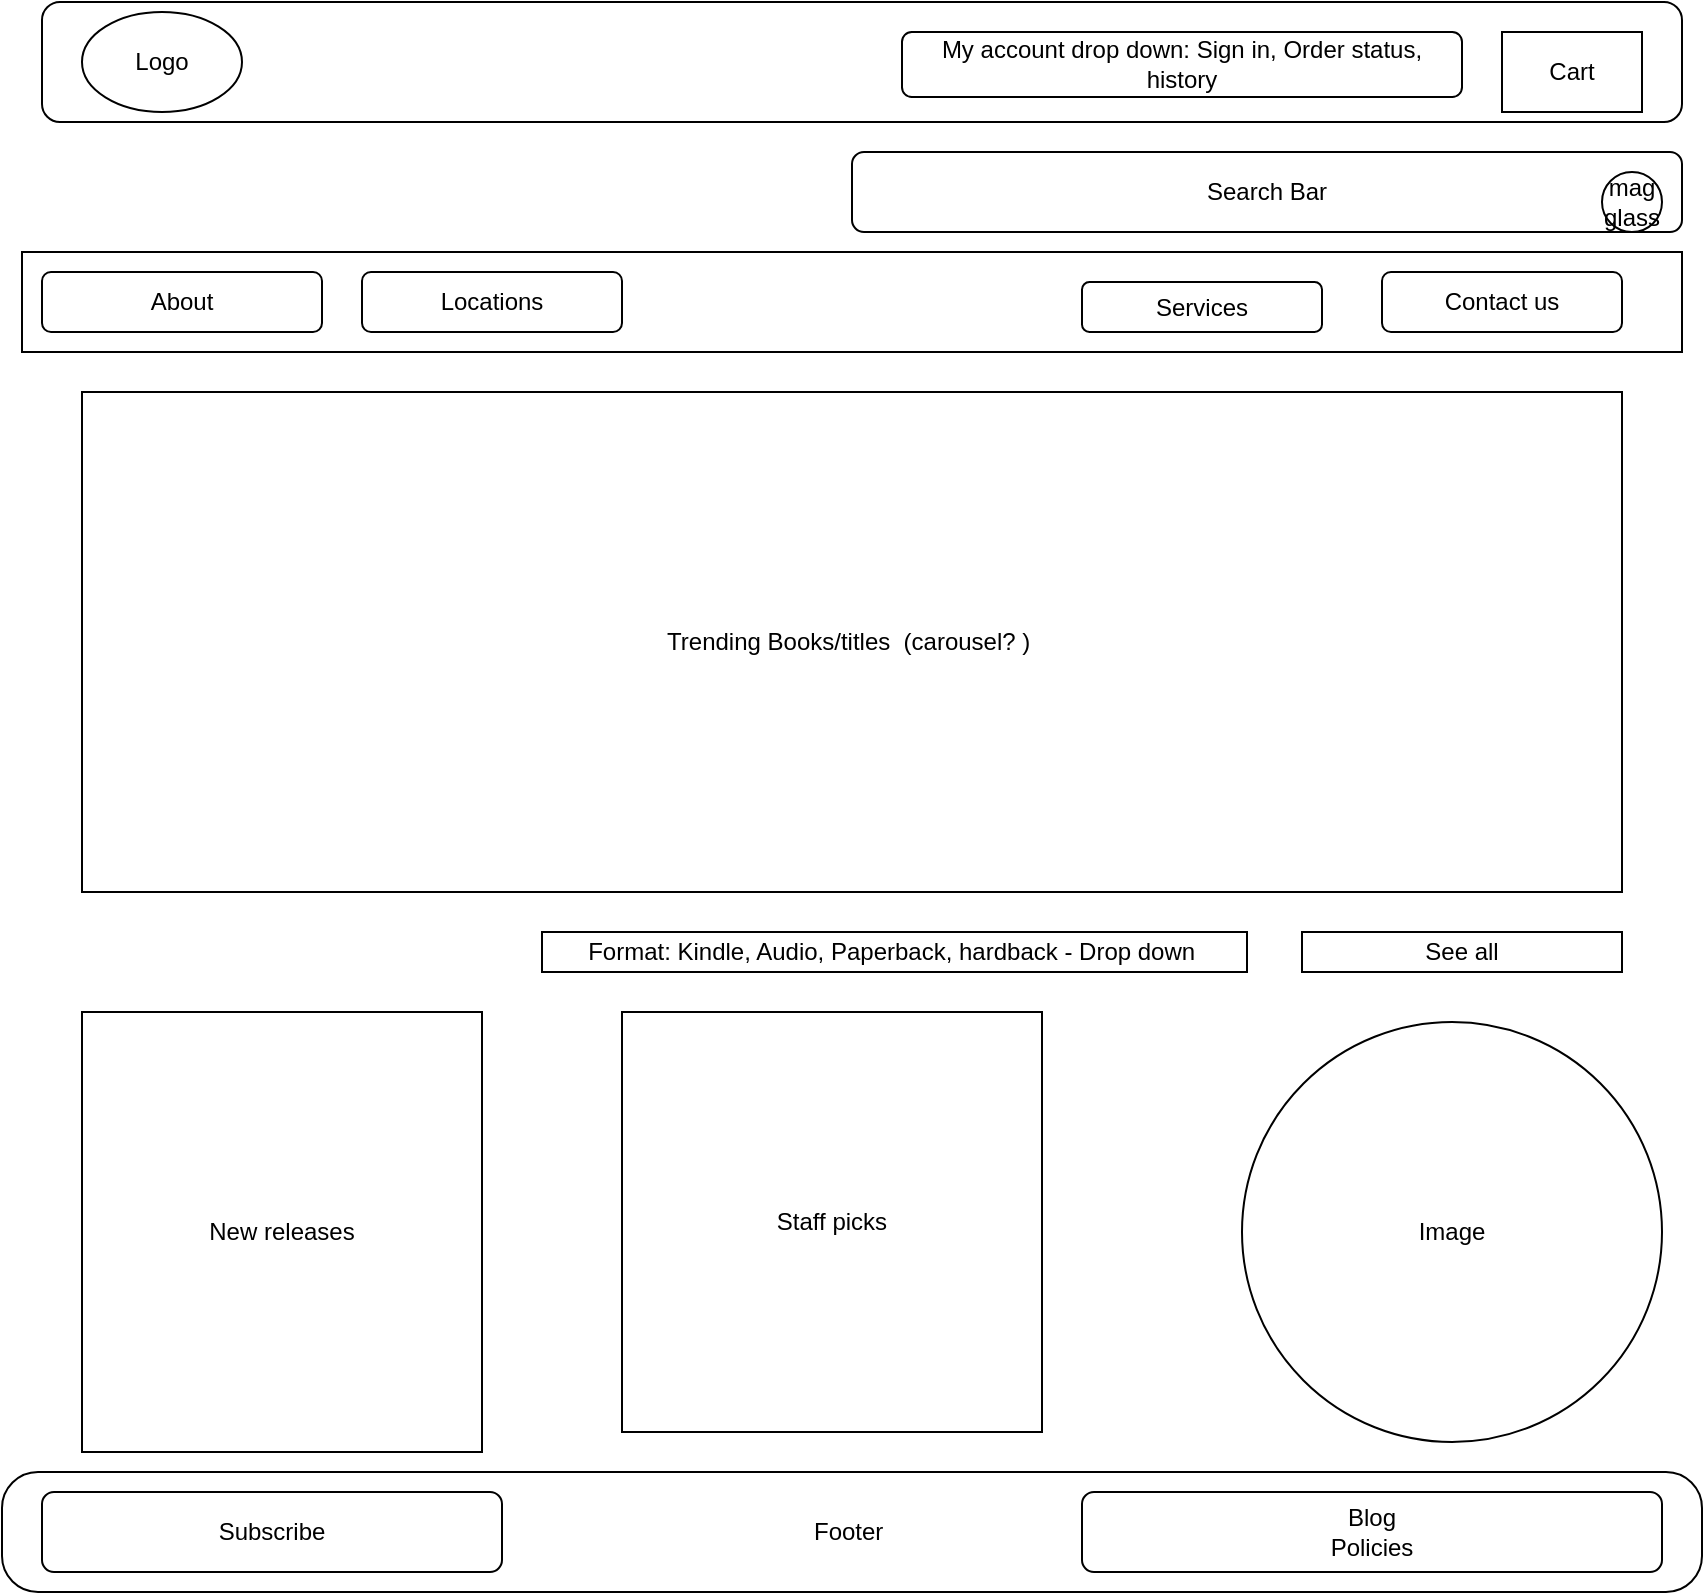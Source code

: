 <mxfile version="24.4.4" type="device" pages="4">
  <diagram name="Homepage" id="xCwKjBcnUPyVJ6P_KQug">
    <mxGraphModel dx="1434" dy="746" grid="1" gridSize="10" guides="1" tooltips="1" connect="1" arrows="1" fold="1" page="1" pageScale="1" pageWidth="850" pageHeight="1100" math="0" shadow="0">
      <root>
        <mxCell id="0" />
        <mxCell id="1" parent="0" />
        <mxCell id="lO1NSfMCFW8HK00c0rz9-7" style="edgeStyle=orthogonalEdgeStyle;rounded=0;orthogonalLoop=1;jettySize=auto;html=1;exitX=0;exitY=0.5;exitDx=0;exitDy=0;entryX=0;entryY=0.5;entryDx=0;entryDy=0;" edge="1" parent="1" source="lO1NSfMCFW8HK00c0rz9-3" target="lO1NSfMCFW8HK00c0rz9-5">
          <mxGeometry relative="1" as="geometry" />
        </mxCell>
        <mxCell id="lO1NSfMCFW8HK00c0rz9-3" value="" style="rounded=1;whiteSpace=wrap;html=1;" vertex="1" parent="1">
          <mxGeometry x="20" y="5" width="820" height="60" as="geometry" />
        </mxCell>
        <UserObject label="Search Bar" link="data:page/id,aeuQU08VV6PZvCp2ejwh" linkTarget="_blank" id="lO1NSfMCFW8HK00c0rz9-4">
          <mxCell style="rounded=1;whiteSpace=wrap;html=1;" vertex="1" parent="1">
            <mxGeometry x="425" y="80" width="415" height="40" as="geometry" />
          </mxCell>
        </UserObject>
        <mxCell id="lO1NSfMCFW8HK00c0rz9-5" value="Logo" style="ellipse;whiteSpace=wrap;html=1;" vertex="1" parent="1">
          <mxGeometry x="40" y="10" width="80" height="50" as="geometry" />
        </mxCell>
        <mxCell id="lO1NSfMCFW8HK00c0rz9-8" value="" style="rounded=0;whiteSpace=wrap;html=1;" vertex="1" parent="1">
          <mxGeometry x="10" y="130" width="830" height="50" as="geometry" />
        </mxCell>
        <mxCell id="lO1NSfMCFW8HK00c0rz9-10" value="About" style="rounded=1;whiteSpace=wrap;html=1;" vertex="1" parent="1">
          <mxGeometry x="20" y="140" width="140" height="30" as="geometry" />
        </mxCell>
        <mxCell id="lO1NSfMCFW8HK00c0rz9-11" value="Contact us" style="rounded=1;whiteSpace=wrap;html=1;" vertex="1" parent="1">
          <mxGeometry x="690" y="140" width="120" height="30" as="geometry" />
        </mxCell>
        <mxCell id="lO1NSfMCFW8HK00c0rz9-12" value="Locations" style="rounded=1;whiteSpace=wrap;html=1;" vertex="1" parent="1">
          <mxGeometry x="180" y="140" width="130" height="30" as="geometry" />
        </mxCell>
        <mxCell id="PFk_NLdB08pH0aeFa-jP-1" value="Services" style="rounded=1;whiteSpace=wrap;html=1;" vertex="1" parent="1">
          <mxGeometry x="540" y="145" width="120" height="25" as="geometry" />
        </mxCell>
        <mxCell id="PFk_NLdB08pH0aeFa-jP-2" value="Footer&amp;nbsp;" style="rounded=1;whiteSpace=wrap;html=1;arcSize=30;" vertex="1" parent="1">
          <mxGeometry y="740" width="850" height="60" as="geometry" />
        </mxCell>
        <mxCell id="PFk_NLdB08pH0aeFa-jP-3" value="Blog&lt;div&gt;Policies&lt;/div&gt;" style="rounded=1;whiteSpace=wrap;html=1;" vertex="1" parent="1">
          <mxGeometry x="540" y="750" width="290" height="40" as="geometry" />
        </mxCell>
        <mxCell id="PFk_NLdB08pH0aeFa-jP-4" value="Subscribe" style="rounded=1;whiteSpace=wrap;html=1;" vertex="1" parent="1">
          <mxGeometry x="20" y="750" width="230" height="40" as="geometry" />
        </mxCell>
        <mxCell id="PFk_NLdB08pH0aeFa-jP-32" value="Trending Books/titles&amp;nbsp; (carousel? )&amp;nbsp;" style="rounded=0;whiteSpace=wrap;html=1;" vertex="1" parent="1">
          <mxGeometry x="40" y="200" width="770" height="250" as="geometry" />
        </mxCell>
        <mxCell id="PFk_NLdB08pH0aeFa-jP-33" value="See all" style="rounded=0;whiteSpace=wrap;html=1;" vertex="1" parent="1">
          <mxGeometry x="650" y="470" width="160" height="20" as="geometry" />
        </mxCell>
        <UserObject label="Cart" link="data:page/id,WvFGrn9ZrxpwPiQPHvPS" id="PFk_NLdB08pH0aeFa-jP-34">
          <mxCell style="rounded=0;whiteSpace=wrap;html=1;" vertex="1" parent="1">
            <mxGeometry x="750" y="20" width="70" height="40" as="geometry" />
          </mxCell>
        </UserObject>
        <mxCell id="PFk_NLdB08pH0aeFa-jP-35" value="mag glass" style="ellipse;whiteSpace=wrap;html=1;aspect=fixed;" vertex="1" parent="1">
          <mxGeometry x="800" y="90" width="30" height="30" as="geometry" />
        </mxCell>
        <UserObject label="My account drop down: Sign in, Order status, history" link="data:page/id,aeuQU08VV6PZvCp2ejwh" id="PFk_NLdB08pH0aeFa-jP-36">
          <mxCell style="rounded=1;whiteSpace=wrap;html=1;" vertex="1" parent="1">
            <mxGeometry x="450" y="20" width="280" height="32.5" as="geometry" />
          </mxCell>
        </UserObject>
        <mxCell id="RLfQcRVH2q_QWMVIdhE9-1" value="New releases" style="rounded=0;whiteSpace=wrap;html=1;" vertex="1" parent="1">
          <mxGeometry x="40" y="510" width="200" height="220" as="geometry" />
        </mxCell>
        <mxCell id="RLfQcRVH2q_QWMVIdhE9-3" value="Format: Kindle, Audio, Paperback, hardback - Drop down&amp;nbsp;" style="rounded=0;whiteSpace=wrap;html=1;" vertex="1" parent="1">
          <mxGeometry x="270" y="470" width="352.5" height="20" as="geometry" />
        </mxCell>
        <mxCell id="RLfQcRVH2q_QWMVIdhE9-5" value="Staff picks" style="whiteSpace=wrap;html=1;aspect=fixed;" vertex="1" parent="1">
          <mxGeometry x="310" y="510" width="210" height="210" as="geometry" />
        </mxCell>
        <mxCell id="RLfQcRVH2q_QWMVIdhE9-6" value="Image" style="ellipse;whiteSpace=wrap;html=1;aspect=fixed;" vertex="1" parent="1">
          <mxGeometry x="620" y="515" width="210" height="210" as="geometry" />
        </mxCell>
        <mxCell id="eHpgRflBz9KoWuX9UI4--1" style="edgeStyle=orthogonalEdgeStyle;rounded=0;orthogonalLoop=1;jettySize=auto;html=1;exitX=0.5;exitY=1;exitDx=0;exitDy=0;" edge="1" parent="1" source="lO1NSfMCFW8HK00c0rz9-4" target="lO1NSfMCFW8HK00c0rz9-4">
          <mxGeometry relative="1" as="geometry" />
        </mxCell>
      </root>
    </mxGraphModel>
  </diagram>
  <diagram id="aeuQU08VV6PZvCp2ejwh" name="My Account">
    <mxGraphModel dx="1434" dy="746" grid="1" gridSize="10" guides="1" tooltips="1" connect="1" arrows="1" fold="1" page="1" pageScale="1" pageWidth="850" pageHeight="1100" math="0" shadow="0">
      <root>
        <mxCell id="0" />
        <mxCell id="1" parent="0" />
        <mxCell id="PDRdZ-hIFe-8840Pk6ev-1" value="" style="rounded=1;whiteSpace=wrap;html=1;" vertex="1" parent="1">
          <mxGeometry x="15" y="30" width="820" height="60" as="geometry" />
        </mxCell>
        <UserObject label="Search Bar" link="data:page/id,ZSKCOTErwwivunL0AGaQ" linkTarget="_blank" id="mUD2EvFxWjuHOXnouwmw-1">
          <mxCell style="rounded=1;whiteSpace=wrap;html=1;" vertex="1" parent="1">
            <mxGeometry x="400" y="110" width="415" height="40" as="geometry" />
          </mxCell>
        </UserObject>
        <mxCell id="Z-FFPNPW9nC5NxrMtqqn-1" value="mag glass" style="ellipse;whiteSpace=wrap;html=1;aspect=fixed;" vertex="1" parent="1">
          <mxGeometry x="770" y="115" width="30" height="30" as="geometry" />
        </mxCell>
        <UserObject label="Sign out" link="data:page/id,aeuQU08VV6PZvCp2ejwh" id="hHhruvmv3pn2Ld9s73sU-1">
          <mxCell style="rounded=1;whiteSpace=wrap;html=1;" vertex="1" parent="1">
            <mxGeometry x="560" y="43.75" width="152.5" height="32.5" as="geometry" />
          </mxCell>
        </UserObject>
        <mxCell id="SWvsPqn9PMosv_E1qSR2-1" value="Cart" style="rounded=0;whiteSpace=wrap;html=1;" vertex="1" parent="1">
          <mxGeometry x="740" y="40" width="70" height="40" as="geometry" />
        </mxCell>
        <mxCell id="zvLWqzn-kMLzgdJ3DMAk-1" value="Logo" style="ellipse;whiteSpace=wrap;html=1;" vertex="1" parent="1">
          <mxGeometry x="30" y="35" width="80" height="50" as="geometry" />
        </mxCell>
        <mxCell id="5p8UXYKVjHRqlPQl5reO-1" value="" style="rounded=1;whiteSpace=wrap;html=1;" vertex="1" parent="1">
          <mxGeometry x="30" y="160" width="310" height="430" as="geometry" />
        </mxCell>
        <mxCell id="5p8UXYKVjHRqlPQl5reO-2" value="Email address" style="rounded=0;whiteSpace=wrap;html=1;" vertex="1" parent="1">
          <mxGeometry x="45" y="400" width="280" height="40" as="geometry" />
        </mxCell>
        <mxCell id="5p8UXYKVjHRqlPQl5reO-3" value="Password" style="rounded=0;whiteSpace=wrap;html=1;" vertex="1" parent="1">
          <mxGeometry x="45" y="460" width="280" height="40" as="geometry" />
        </mxCell>
        <mxCell id="5p8UXYKVjHRqlPQl5reO-4" value="" style="rounded=1;whiteSpace=wrap;html=1;" vertex="1" parent="1">
          <mxGeometry x="500" y="160" width="310" height="430" as="geometry" />
        </mxCell>
        <mxCell id="5p8UXYKVjHRqlPQl5reO-6" value="Email address" style="rounded=0;whiteSpace=wrap;html=1;" vertex="1" parent="1">
          <mxGeometry x="45" y="400" width="280" height="40" as="geometry" />
        </mxCell>
        <mxCell id="5p8UXYKVjHRqlPQl5reO-7" value="Email address" style="rounded=0;whiteSpace=wrap;html=1;" vertex="1" parent="1">
          <mxGeometry x="515" y="370" width="280" height="40" as="geometry" />
        </mxCell>
        <mxCell id="5p8UXYKVjHRqlPQl5reO-8" value="Last name" style="rounded=0;whiteSpace=wrap;html=1;" vertex="1" parent="1">
          <mxGeometry x="515" y="310" width="280" height="40" as="geometry" />
        </mxCell>
        <mxCell id="5p8UXYKVjHRqlPQl5reO-9" value="First name" style="rounded=0;whiteSpace=wrap;html=1;" vertex="1" parent="1">
          <mxGeometry x="515" y="250" width="280" height="40" as="geometry" />
        </mxCell>
        <mxCell id="5p8UXYKVjHRqlPQl5reO-10" value="New Customer" style="text;html=1;align=center;verticalAlign=middle;whiteSpace=wrap;rounded=0;" vertex="1" parent="1">
          <mxGeometry x="610" y="180" width="100" height="40" as="geometry" />
        </mxCell>
        <mxCell id="5p8UXYKVjHRqlPQl5reO-11" value="Returning customer&amp;nbsp;" style="text;html=1;align=center;verticalAlign=middle;whiteSpace=wrap;rounded=0;" vertex="1" parent="1">
          <mxGeometry x="110" y="180" width="140" height="40" as="geometry" />
        </mxCell>
        <mxCell id="5p8UXYKVjHRqlPQl5reO-12" value="Re-enter password" style="rounded=0;whiteSpace=wrap;html=1;" vertex="1" parent="1">
          <mxGeometry x="520" y="490" width="280" height="40" as="geometry" />
        </mxCell>
        <mxCell id="5p8UXYKVjHRqlPQl5reO-13" value="Password&lt;span style=&quot;white-space: pre;&quot;&gt;&#x9;&lt;/span&gt;" style="rounded=0;whiteSpace=wrap;html=1;" vertex="1" parent="1">
          <mxGeometry x="515" y="430" width="280" height="40" as="geometry" />
        </mxCell>
        <mxCell id="b0RK3c_hB3m3Pr5C63Tl-1" value="Footer&amp;nbsp;" style="rounded=1;whiteSpace=wrap;html=1;arcSize=30;" vertex="1" parent="1">
          <mxGeometry y="790" width="850" height="60" as="geometry" />
        </mxCell>
        <mxCell id="evlTz1UbjCO4pFxhQ8Yb-1" value="Blog&lt;div&gt;Policies&lt;/div&gt;" style="rounded=1;whiteSpace=wrap;html=1;" vertex="1" parent="1">
          <mxGeometry x="545" y="800" width="290" height="40" as="geometry" />
        </mxCell>
        <mxCell id="rRr71xfKs5VKYTPdwiuj-1" value="Subscribe" style="rounded=1;whiteSpace=wrap;html=1;" vertex="1" parent="1">
          <mxGeometry x="20" y="800" width="230" height="40" as="geometry" />
        </mxCell>
      </root>
    </mxGraphModel>
  </diagram>
  <diagram id="WvFGrn9ZrxpwPiQPHvPS" name="Cart screen ">
    <mxGraphModel dx="1434" dy="746" grid="1" gridSize="10" guides="1" tooltips="1" connect="1" arrows="1" fold="1" page="1" pageScale="1" pageWidth="850" pageHeight="1100" math="0" shadow="0">
      <root>
        <mxCell id="0" />
        <mxCell id="1" parent="0" />
        <mxCell id="KNDz_uR_dZXjl2GSpuZ3-1" value="" style="rounded=1;whiteSpace=wrap;html=1;" vertex="1" parent="1">
          <mxGeometry x="20" y="35" width="820" height="60" as="geometry" />
        </mxCell>
        <mxCell id="uQ1lzvkBWlXQG6EZMzuf-1" value="Logo" style="ellipse;whiteSpace=wrap;html=1;" vertex="1" parent="1">
          <mxGeometry x="30" y="40" width="80" height="50" as="geometry" />
        </mxCell>
        <UserObject label="Sign out" link="data:page/id,2nVsmIllx7kJSde0MI90" id="8Z05r_ncloydiJw3cAlM-1">
          <mxCell style="rounded=1;whiteSpace=wrap;html=1;" vertex="1" parent="1">
            <mxGeometry x="590" y="53.75" width="152.5" height="32.5" as="geometry" />
          </mxCell>
        </UserObject>
        <UserObject label="Cart" link="data:page/id,WvFGrn9ZrxpwPiQPHvPS" id="K34ozHeYv-eqJoAVAi49-1">
          <mxCell style="rounded=0;whiteSpace=wrap;html=1;" vertex="1" parent="1">
            <mxGeometry x="760" y="45" width="70" height="40" as="geometry" />
          </mxCell>
        </UserObject>
        <UserObject label="Search Bar" link="data:page/id,aeuQU08VV6PZvCp2ejwh" linkTarget="_blank" id="50aQ8Hg_IcS-WbF3hJHa-1">
          <mxCell style="rounded=1;whiteSpace=wrap;html=1;" vertex="1" parent="1">
            <mxGeometry x="420" y="120" width="415" height="40" as="geometry" />
          </mxCell>
        </UserObject>
        <mxCell id="aIoGPaJMWJFOOM9MnUEW-1" value="mag glass" style="ellipse;whiteSpace=wrap;html=1;aspect=fixed;" vertex="1" parent="1">
          <mxGeometry x="790" y="125" width="30" height="30" as="geometry" />
        </mxCell>
        <mxCell id="aIoGPaJMWJFOOM9MnUEW-2" value="(Flow) Home &amp;gt; Shopping Cart&amp;nbsp;&amp;nbsp;" style="text;html=1;align=center;verticalAlign=middle;whiteSpace=wrap;rounded=0;" vertex="1" parent="1">
          <mxGeometry x="40" y="120" width="240" height="40" as="geometry" />
        </mxCell>
        <mxCell id="aIoGPaJMWJFOOM9MnUEW-3" value="Image of book" style="whiteSpace=wrap;html=1;aspect=fixed;" vertex="1" parent="1">
          <mxGeometry x="50" y="210" width="310" height="310" as="geometry" />
        </mxCell>
        <mxCell id="12S38pZ9y6Ua4kRqr1dc-2" value="Order Summary" style="swimlane;whiteSpace=wrap;html=1;startSize=23;" vertex="1" parent="1">
          <mxGeometry x="620" y="190" width="200" height="430" as="geometry" />
        </mxCell>
        <mxCell id="12S38pZ9y6Ua4kRqr1dc-3" value="Subtotal - QTY of items" style="text;html=1;align=center;verticalAlign=middle;whiteSpace=wrap;rounded=0;" vertex="1" parent="12S38pZ9y6Ua4kRqr1dc-2">
          <mxGeometry x="12.5" y="50" width="77.5" height="50" as="geometry" />
        </mxCell>
        <mxCell id="12S38pZ9y6Ua4kRqr1dc-4" value="$xxx.xx" style="text;html=1;align=center;verticalAlign=middle;whiteSpace=wrap;rounded=0;" vertex="1" parent="12S38pZ9y6Ua4kRqr1dc-2">
          <mxGeometry x="120" y="60" width="70" height="30" as="geometry" />
        </mxCell>
        <mxCell id="12S38pZ9y6Ua4kRqr1dc-5" value="In store pickup" style="rounded=0;whiteSpace=wrap;html=1;" vertex="1" parent="12S38pZ9y6Ua4kRqr1dc-2">
          <mxGeometry x="12.5" y="120" width="170" height="30" as="geometry" />
        </mxCell>
        <mxCell id="12S38pZ9y6Ua4kRqr1dc-6" value="Shipping" style="rounded=0;whiteSpace=wrap;html=1;" vertex="1" parent="12S38pZ9y6Ua4kRqr1dc-2">
          <mxGeometry x="10" y="170" width="170" height="30" as="geometry" />
        </mxCell>
        <mxCell id="12S38pZ9y6Ua4kRqr1dc-7" value="Proceed to checkout" style="rounded=1;whiteSpace=wrap;html=1;" vertex="1" parent="12S38pZ9y6Ua4kRqr1dc-2">
          <mxGeometry y="230" width="200" height="60" as="geometry" />
        </mxCell>
        <mxCell id="aIoGPaJMWJFOOM9MnUEW-4" value="Title:&lt;div&gt;Description:&lt;/div&gt;&lt;div&gt;SKU/ ISBM/ etc&lt;/div&gt;&lt;div&gt;Quantity&amp;nbsp;&lt;/div&gt;&lt;div&gt;&lt;br&gt;&lt;/div&gt;" style="rounded=0;whiteSpace=wrap;html=1;" vertex="1" parent="1">
          <mxGeometry x="420" y="200" width="90" height="320" as="geometry" />
        </mxCell>
        <mxCell id="C8tZ67biqg_A2BwpS7bR-1" value="Footer&amp;nbsp;" style="rounded=1;whiteSpace=wrap;html=1;arcSize=30;" vertex="1" parent="1">
          <mxGeometry y="680" width="850" height="60" as="geometry" />
        </mxCell>
        <mxCell id="Oqqfii6kmunUM2O6Eu2d-1" value="Blog&lt;div&gt;Policies&lt;/div&gt;" style="rounded=1;whiteSpace=wrap;html=1;" vertex="1" parent="1">
          <mxGeometry x="545" y="690" width="290" height="40" as="geometry" />
        </mxCell>
        <mxCell id="KvwuTV5dEwiw5cEk0Dqr-1" value="Subscribe" style="rounded=1;whiteSpace=wrap;html=1;" vertex="1" parent="1">
          <mxGeometry x="25" y="690" width="230" height="40" as="geometry" />
        </mxCell>
      </root>
    </mxGraphModel>
  </diagram>
  <diagram id="ZSKCOTErwwivunL0AGaQ" name="Search bar ">
    <mxGraphModel dx="1434" dy="746" grid="1" gridSize="10" guides="1" tooltips="1" connect="1" arrows="1" fold="1" page="1" pageScale="1" pageWidth="850" pageHeight="1100" math="0" shadow="0">
      <root>
        <mxCell id="0" />
        <mxCell id="1" parent="0" />
        <mxCell id="riaayVDp_Q6uAgqzVpiy-1" value="" style="rounded=1;whiteSpace=wrap;html=1;" vertex="1" parent="1">
          <mxGeometry x="40" y="240" width="200" height="410" as="geometry" />
        </mxCell>
        <mxCell id="6vpH0EqsNYZ_kKbTKuyC-1" value="" style="rounded=1;whiteSpace=wrap;html=1;" vertex="1" parent="1">
          <mxGeometry x="20" y="35" width="820" height="60" as="geometry" />
        </mxCell>
        <mxCell id="GWFX9Nx64MZDi6y3FTkF-1" value="Logo" style="ellipse;whiteSpace=wrap;html=1;" vertex="1" parent="1">
          <mxGeometry x="30" y="40" width="80" height="50" as="geometry" />
        </mxCell>
        <UserObject label="Sign out" id="dEoSC77UeZpEBxc4B_f8-1">
          <mxCell style="rounded=1;whiteSpace=wrap;html=1;" vertex="1" parent="1">
            <mxGeometry x="550" y="48.75" width="152.5" height="32.5" as="geometry" />
          </mxCell>
        </UserObject>
        <UserObject label="Cart" link="data:page/id,WvFGrn9ZrxpwPiQPHvPS" id="e82hv7aqn8FrLP3jcT-l-1">
          <mxCell style="rounded=0;whiteSpace=wrap;html=1;" vertex="1" parent="1">
            <mxGeometry x="740" y="45" width="70" height="40" as="geometry" />
          </mxCell>
        </UserObject>
        <UserObject label="Search Bar" link="data:page/id,aeuQU08VV6PZvCp2ejwh" linkTarget="_blank" id="c4Eaf9cr6Do7UNz2iqqV-1">
          <mxCell style="rounded=1;whiteSpace=wrap;html=1;" vertex="1" parent="1">
            <mxGeometry x="418.75" y="110" width="415" height="40" as="geometry" />
          </mxCell>
        </UserObject>
        <mxCell id="K-TLDnotNlMH0PGkDuw8-1" value="mag glass" style="ellipse;whiteSpace=wrap;html=1;aspect=fixed;" vertex="1" parent="1">
          <mxGeometry x="790" y="115" width="30" height="30" as="geometry" />
        </mxCell>
        <mxCell id="K-TLDnotNlMH0PGkDuw8-2" value="Showing 9 products per page" style="rounded=0;whiteSpace=wrap;html=1;" vertex="1" parent="1">
          <mxGeometry x="380" y="180" width="180" height="30" as="geometry" />
        </mxCell>
        <mxCell id="K-TLDnotNlMH0PGkDuw8-4" value="Sort by drop down&amp;nbsp;&lt;div&gt;- Relevance&lt;/div&gt;&lt;div&gt;-Sort by name, A to Z&lt;/div&gt;&lt;div&gt;-Sort by name, Z to A&lt;/div&gt;" style="rounded=0;whiteSpace=wrap;html=1;" vertex="1" parent="1">
          <mxGeometry x="600" y="160" width="180" height="70" as="geometry" />
        </mxCell>
        <mxCell id="K-TLDnotNlMH0PGkDuw8-6" value="" style="rounded=0;whiteSpace=wrap;html=1;" vertex="1" parent="1">
          <mxGeometry x="383.75" y="240" width="450" height="50" as="geometry" />
        </mxCell>
        <mxCell id="K-TLDnotNlMH0PGkDuw8-7" value="&lt;font style=&quot;font-size: 18px;&quot;&gt;&amp;gt;&lt;/font&gt;" style="rounded=0;whiteSpace=wrap;html=1;" vertex="1" parent="1">
          <mxGeometry x="785" y="250" width="40" height="30" as="geometry" />
        </mxCell>
        <mxCell id="K-TLDnotNlMH0PGkDuw8-9" value="1" style="rounded=0;whiteSpace=wrap;html=1;" vertex="1" parent="1">
          <mxGeometry x="398.75" y="255" width="20" height="20" as="geometry" />
        </mxCell>
        <mxCell id="K-TLDnotNlMH0PGkDuw8-12" value="5" style="rounded=0;whiteSpace=wrap;html=1;" vertex="1" parent="1">
          <mxGeometry x="550" y="255" width="20" height="20" as="geometry" />
        </mxCell>
        <mxCell id="K-TLDnotNlMH0PGkDuw8-13" value="6" style="rounded=0;whiteSpace=wrap;html=1;" vertex="1" parent="1">
          <mxGeometry x="590" y="255" width="20" height="20" as="geometry" />
        </mxCell>
        <mxCell id="K-TLDnotNlMH0PGkDuw8-14" value="7" style="rounded=0;whiteSpace=wrap;html=1;" vertex="1" parent="1">
          <mxGeometry x="630" y="255" width="20" height="20" as="geometry" />
        </mxCell>
        <mxCell id="K-TLDnotNlMH0PGkDuw8-15" value="10" style="rounded=0;whiteSpace=wrap;html=1;" vertex="1" parent="1">
          <mxGeometry x="750" y="255" width="20" height="20" as="geometry" />
        </mxCell>
        <mxCell id="K-TLDnotNlMH0PGkDuw8-16" value="9" style="rounded=0;whiteSpace=wrap;html=1;" vertex="1" parent="1">
          <mxGeometry x="710" y="255" width="20" height="20" as="geometry" />
        </mxCell>
        <mxCell id="K-TLDnotNlMH0PGkDuw8-17" value="8" style="rounded=0;whiteSpace=wrap;html=1;" vertex="1" parent="1">
          <mxGeometry x="670" y="255" width="20" height="20" as="geometry" />
        </mxCell>
        <mxCell id="K-TLDnotNlMH0PGkDuw8-18" value="3" style="rounded=0;whiteSpace=wrap;html=1;" vertex="1" parent="1">
          <mxGeometry x="470" y="255" width="20" height="20" as="geometry" />
        </mxCell>
        <mxCell id="K-TLDnotNlMH0PGkDuw8-23" value="4" style="rounded=0;whiteSpace=wrap;html=1;" vertex="1" parent="1">
          <mxGeometry x="510" y="255" width="20" height="20" as="geometry" />
        </mxCell>
        <mxCell id="K-TLDnotNlMH0PGkDuw8-25" style="edgeStyle=orthogonalEdgeStyle;rounded=0;orthogonalLoop=1;jettySize=auto;html=1;exitX=0.5;exitY=1;exitDx=0;exitDy=0;" edge="1" parent="1" source="K-TLDnotNlMH0PGkDuw8-18" target="K-TLDnotNlMH0PGkDuw8-18">
          <mxGeometry relative="1" as="geometry" />
        </mxCell>
        <mxCell id="K-TLDnotNlMH0PGkDuw8-29" value="2" style="rounded=0;whiteSpace=wrap;html=1;" vertex="1" parent="1">
          <mxGeometry x="430" y="255" width="20" height="20" as="geometry" />
        </mxCell>
        <mxCell id="K-TLDnotNlMH0PGkDuw8-31" value="" style="childLayout=tableLayout;recursiveResize=0;shadow=0;fillColor=none;" vertex="1" parent="1">
          <mxGeometry x="340" y="310" width="460" height="350" as="geometry" />
        </mxCell>
        <mxCell id="K-TLDnotNlMH0PGkDuw8-32" value="" style="shape=tableRow;horizontal=0;startSize=0;swimlaneHead=0;swimlaneBody=0;top=0;left=0;bottom=0;right=0;dropTarget=0;collapsible=0;recursiveResize=0;expand=0;fontStyle=0;fillColor=none;strokeColor=inherit;" vertex="1" parent="K-TLDnotNlMH0PGkDuw8-31">
          <mxGeometry width="460" height="117" as="geometry" />
        </mxCell>
        <mxCell id="K-TLDnotNlMH0PGkDuw8-33" value="Image of book" style="connectable=0;recursiveResize=0;strokeColor=inherit;fillColor=none;align=center;whiteSpace=wrap;html=1;" vertex="1" parent="K-TLDnotNlMH0PGkDuw8-32">
          <mxGeometry width="153" height="117" as="geometry">
            <mxRectangle width="153" height="117" as="alternateBounds" />
          </mxGeometry>
        </mxCell>
        <mxCell id="K-TLDnotNlMH0PGkDuw8-34" value="Image of book" style="connectable=0;recursiveResize=0;strokeColor=inherit;fillColor=none;align=center;whiteSpace=wrap;html=1;" vertex="1" parent="K-TLDnotNlMH0PGkDuw8-32">
          <mxGeometry x="153" width="154" height="117" as="geometry">
            <mxRectangle width="154" height="117" as="alternateBounds" />
          </mxGeometry>
        </mxCell>
        <mxCell id="K-TLDnotNlMH0PGkDuw8-35" value="Image of book" style="connectable=0;recursiveResize=0;strokeColor=inherit;fillColor=none;align=center;whiteSpace=wrap;html=1;" vertex="1" parent="K-TLDnotNlMH0PGkDuw8-32">
          <mxGeometry x="307" width="153" height="117" as="geometry">
            <mxRectangle width="153" height="117" as="alternateBounds" />
          </mxGeometry>
        </mxCell>
        <mxCell id="K-TLDnotNlMH0PGkDuw8-36" style="shape=tableRow;horizontal=0;startSize=0;swimlaneHead=0;swimlaneBody=0;top=0;left=0;bottom=0;right=0;dropTarget=0;collapsible=0;recursiveResize=0;expand=0;fontStyle=0;fillColor=none;strokeColor=inherit;" vertex="1" parent="K-TLDnotNlMH0PGkDuw8-31">
          <mxGeometry y="117" width="460" height="116" as="geometry" />
        </mxCell>
        <mxCell id="K-TLDnotNlMH0PGkDuw8-37" value="Image of book" style="connectable=0;recursiveResize=0;strokeColor=inherit;fillColor=none;align=center;whiteSpace=wrap;html=1;" vertex="1" parent="K-TLDnotNlMH0PGkDuw8-36">
          <mxGeometry width="153" height="116" as="geometry">
            <mxRectangle width="153" height="116" as="alternateBounds" />
          </mxGeometry>
        </mxCell>
        <mxCell id="K-TLDnotNlMH0PGkDuw8-38" value="Image of book" style="connectable=0;recursiveResize=0;strokeColor=inherit;fillColor=none;align=center;whiteSpace=wrap;html=1;" vertex="1" parent="K-TLDnotNlMH0PGkDuw8-36">
          <mxGeometry x="153" width="154" height="116" as="geometry">
            <mxRectangle width="154" height="116" as="alternateBounds" />
          </mxGeometry>
        </mxCell>
        <mxCell id="K-TLDnotNlMH0PGkDuw8-39" value="Image of book" style="connectable=0;recursiveResize=0;strokeColor=inherit;fillColor=none;align=center;whiteSpace=wrap;html=1;" vertex="1" parent="K-TLDnotNlMH0PGkDuw8-36">
          <mxGeometry x="307" width="153" height="116" as="geometry">
            <mxRectangle width="153" height="116" as="alternateBounds" />
          </mxGeometry>
        </mxCell>
        <mxCell id="K-TLDnotNlMH0PGkDuw8-40" style="shape=tableRow;horizontal=0;startSize=0;swimlaneHead=0;swimlaneBody=0;top=0;left=0;bottom=0;right=0;dropTarget=0;collapsible=0;recursiveResize=0;expand=0;fontStyle=0;fillColor=none;strokeColor=inherit;" vertex="1" parent="K-TLDnotNlMH0PGkDuw8-31">
          <mxGeometry y="233" width="460" height="117" as="geometry" />
        </mxCell>
        <mxCell id="K-TLDnotNlMH0PGkDuw8-41" value="Image of book" style="connectable=0;recursiveResize=0;strokeColor=inherit;fillColor=none;align=center;whiteSpace=wrap;html=1;" vertex="1" parent="K-TLDnotNlMH0PGkDuw8-40">
          <mxGeometry width="153" height="117" as="geometry">
            <mxRectangle width="153" height="117" as="alternateBounds" />
          </mxGeometry>
        </mxCell>
        <mxCell id="K-TLDnotNlMH0PGkDuw8-42" value="Image of book" style="connectable=0;recursiveResize=0;strokeColor=inherit;fillColor=none;align=center;whiteSpace=wrap;html=1;" vertex="1" parent="K-TLDnotNlMH0PGkDuw8-40">
          <mxGeometry x="153" width="154" height="117" as="geometry">
            <mxRectangle width="154" height="117" as="alternateBounds" />
          </mxGeometry>
        </mxCell>
        <mxCell id="K-TLDnotNlMH0PGkDuw8-43" value="Image of book" style="connectable=0;recursiveResize=0;strokeColor=inherit;fillColor=none;align=center;whiteSpace=wrap;html=1;" vertex="1" parent="K-TLDnotNlMH0PGkDuw8-40">
          <mxGeometry x="307" width="153" height="117" as="geometry">
            <mxRectangle width="153" height="117" as="alternateBounds" />
          </mxGeometry>
        </mxCell>
        <mxCell id="K-TLDnotNlMH0PGkDuw8-44" value="Genre: Fiction, Non-fiction, Self-improvement, Cooking, Young adult" style="rounded=0;whiteSpace=wrap;html=1;" vertex="1" parent="1">
          <mxGeometry x="30" y="110" width="350" height="40" as="geometry" />
        </mxCell>
        <mxCell id="K-TLDnotNlMH0PGkDuw8-45" value="&lt;u&gt;&lt;b&gt;GENRE&lt;/b&gt;&lt;/u&gt;" style="text;html=1;align=center;verticalAlign=middle;whiteSpace=wrap;rounded=0;" vertex="1" parent="1">
          <mxGeometry x="100" y="240" width="60" height="30" as="geometry" />
        </mxCell>
        <mxCell id="K-TLDnotNlMH0PGkDuw8-46" value="Fiction" style="text;html=1;align=center;verticalAlign=middle;whiteSpace=wrap;rounded=0;" vertex="1" parent="1">
          <mxGeometry x="60" y="280" width="140" height="30" as="geometry" />
        </mxCell>
        <mxCell id="K-TLDnotNlMH0PGkDuw8-47" value="Non-Fiction" style="text;html=1;align=center;verticalAlign=middle;whiteSpace=wrap;rounded=0;" vertex="1" parent="1">
          <mxGeometry x="60" y="330" width="140" height="30" as="geometry" />
        </mxCell>
        <mxCell id="K-TLDnotNlMH0PGkDuw8-48" value="Sefl-improvement" style="text;html=1;align=center;verticalAlign=middle;whiteSpace=wrap;rounded=0;" vertex="1" parent="1">
          <mxGeometry x="50" y="370" width="140" height="30" as="geometry" />
        </mxCell>
        <mxCell id="K-TLDnotNlMH0PGkDuw8-49" value="Cooking" style="text;html=1;align=center;verticalAlign=middle;whiteSpace=wrap;rounded=0;" vertex="1" parent="1">
          <mxGeometry x="50" y="410" width="140" height="30" as="geometry" />
        </mxCell>
        <mxCell id="K-TLDnotNlMH0PGkDuw8-50" value="Young Adult" style="text;html=1;align=center;verticalAlign=middle;whiteSpace=wrap;rounded=0;" vertex="1" parent="1">
          <mxGeometry x="50" y="450" width="140" height="30" as="geometry" />
        </mxCell>
        <mxCell id="K-TLDnotNlMH0PGkDuw8-51" value="Travel&amp;nbsp;" style="text;html=1;align=center;verticalAlign=middle;whiteSpace=wrap;rounded=0;" vertex="1" parent="1">
          <mxGeometry x="50" y="490" width="140" height="30" as="geometry" />
        </mxCell>
        <mxCell id="K-TLDnotNlMH0PGkDuw8-52" value="Board books 0-3" style="text;html=1;align=center;verticalAlign=middle;whiteSpace=wrap;rounded=0;" vertex="1" parent="1">
          <mxGeometry x="50" y="535" width="140" height="30" as="geometry" />
        </mxCell>
        <mxCell id="K-TLDnotNlMH0PGkDuw8-53" value="More" style="text;html=1;align=center;verticalAlign=middle;whiteSpace=wrap;rounded=0;" vertex="1" parent="1">
          <mxGeometry x="50" y="580" width="140" height="30" as="geometry" />
        </mxCell>
        <mxCell id="_6KybsZ-mW0q-enGexKU-1" value="Footer&amp;nbsp;" style="rounded=1;whiteSpace=wrap;html=1;arcSize=30;" vertex="1" parent="1">
          <mxGeometry x="5" y="720" width="835" height="60" as="geometry" />
        </mxCell>
        <mxCell id="7KBsxwBWeuwqUR35mTP0-1" value="Blog&lt;div&gt;Policies&lt;/div&gt;" style="rounded=1;whiteSpace=wrap;html=1;" vertex="1" parent="1">
          <mxGeometry x="530" y="730" width="290" height="40" as="geometry" />
        </mxCell>
        <mxCell id="gAWh9u9zn3TJjeSIZi7O-1" value="Subscribe" style="rounded=1;whiteSpace=wrap;html=1;" vertex="1" parent="1">
          <mxGeometry x="25" y="730" width="230" height="40" as="geometry" />
        </mxCell>
      </root>
    </mxGraphModel>
  </diagram>
</mxfile>
